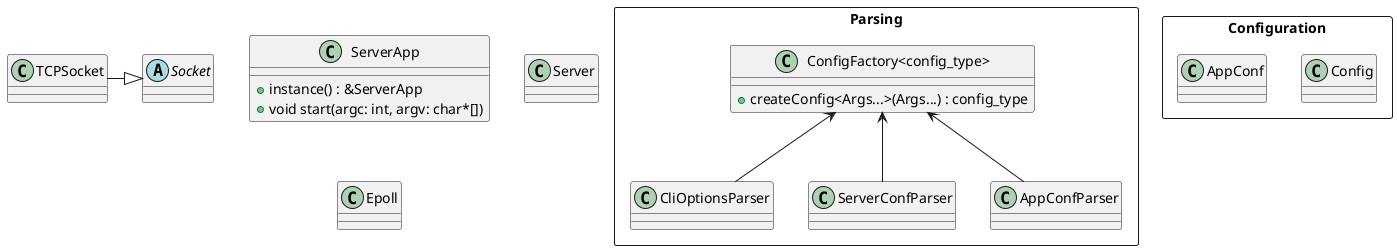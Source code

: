 @startuml
'https://plantuml.com/class-diagram

class ServerApp {
+ instance() : &ServerApp
+ void start(argc: int, argv: char*[])
}
rectangle Parsing {
class "ConfigFactory<config_type>" {
    + createConfig<Args...>(Args...) : config_type
}

class CliOptionsParser
class ServerConfParser
class AppConfParser

"ConfigFactory<config_type>" <-- CliOptionsParser
"ConfigFactory<config_type>" <-- ServerConfParser
"ConfigFactory<config_type>" <-- AppConfParser

}

rectangle Configuration {
class Config {

}
class AppConf
}


class Server
abstract Socket
class TCPSocket
class Epoll

TCPSocket -|> Socket







@enduml